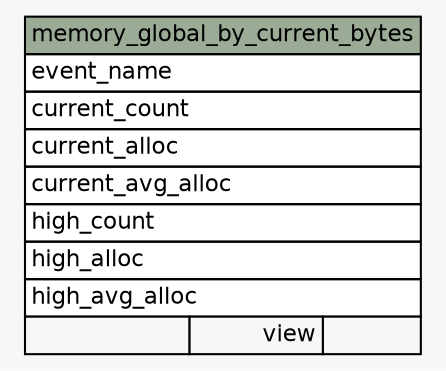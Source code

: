 // dot 2.44.1 on Linux 5.5.13-arch2-1
// SchemaSpy rev 590
digraph "memory_global_by_current_bytes" {
  graph [
    rankdir="RL"
    bgcolor="#f7f7f7"
    nodesep="0.18"
    ranksep="0.46"
    fontname="Helvetica"
    fontsize="11"
  ];
  node [
    fontname="Helvetica"
    fontsize="11"
    shape="plaintext"
  ];
  edge [
    arrowsize="0.8"
  ];
  "memory_global_by_current_bytes" [
    label=<
    <TABLE BORDER="0" CELLBORDER="1" CELLSPACING="0" BGCOLOR="#ffffff">
      <TR><TD COLSPAN="3" BGCOLOR="#9bab96" ALIGN="CENTER">memory_global_by_current_bytes</TD></TR>
      <TR><TD PORT="event_name" COLSPAN="3" ALIGN="LEFT">event_name</TD></TR>
      <TR><TD PORT="current_count" COLSPAN="3" ALIGN="LEFT">current_count</TD></TR>
      <TR><TD PORT="current_alloc" COLSPAN="3" ALIGN="LEFT">current_alloc</TD></TR>
      <TR><TD PORT="current_avg_alloc" COLSPAN="3" ALIGN="LEFT">current_avg_alloc</TD></TR>
      <TR><TD PORT="high_count" COLSPAN="3" ALIGN="LEFT">high_count</TD></TR>
      <TR><TD PORT="high_alloc" COLSPAN="3" ALIGN="LEFT">high_alloc</TD></TR>
      <TR><TD PORT="high_avg_alloc" COLSPAN="3" ALIGN="LEFT">high_avg_alloc</TD></TR>
      <TR><TD ALIGN="LEFT" BGCOLOR="#f7f7f7">  </TD><TD ALIGN="RIGHT" BGCOLOR="#f7f7f7">view</TD><TD ALIGN="RIGHT" BGCOLOR="#f7f7f7">  </TD></TR>
    </TABLE>>
    URL="tables/memory_global_by_current_bytes.html"
    tooltip="memory_global_by_current_bytes"
  ];
}
